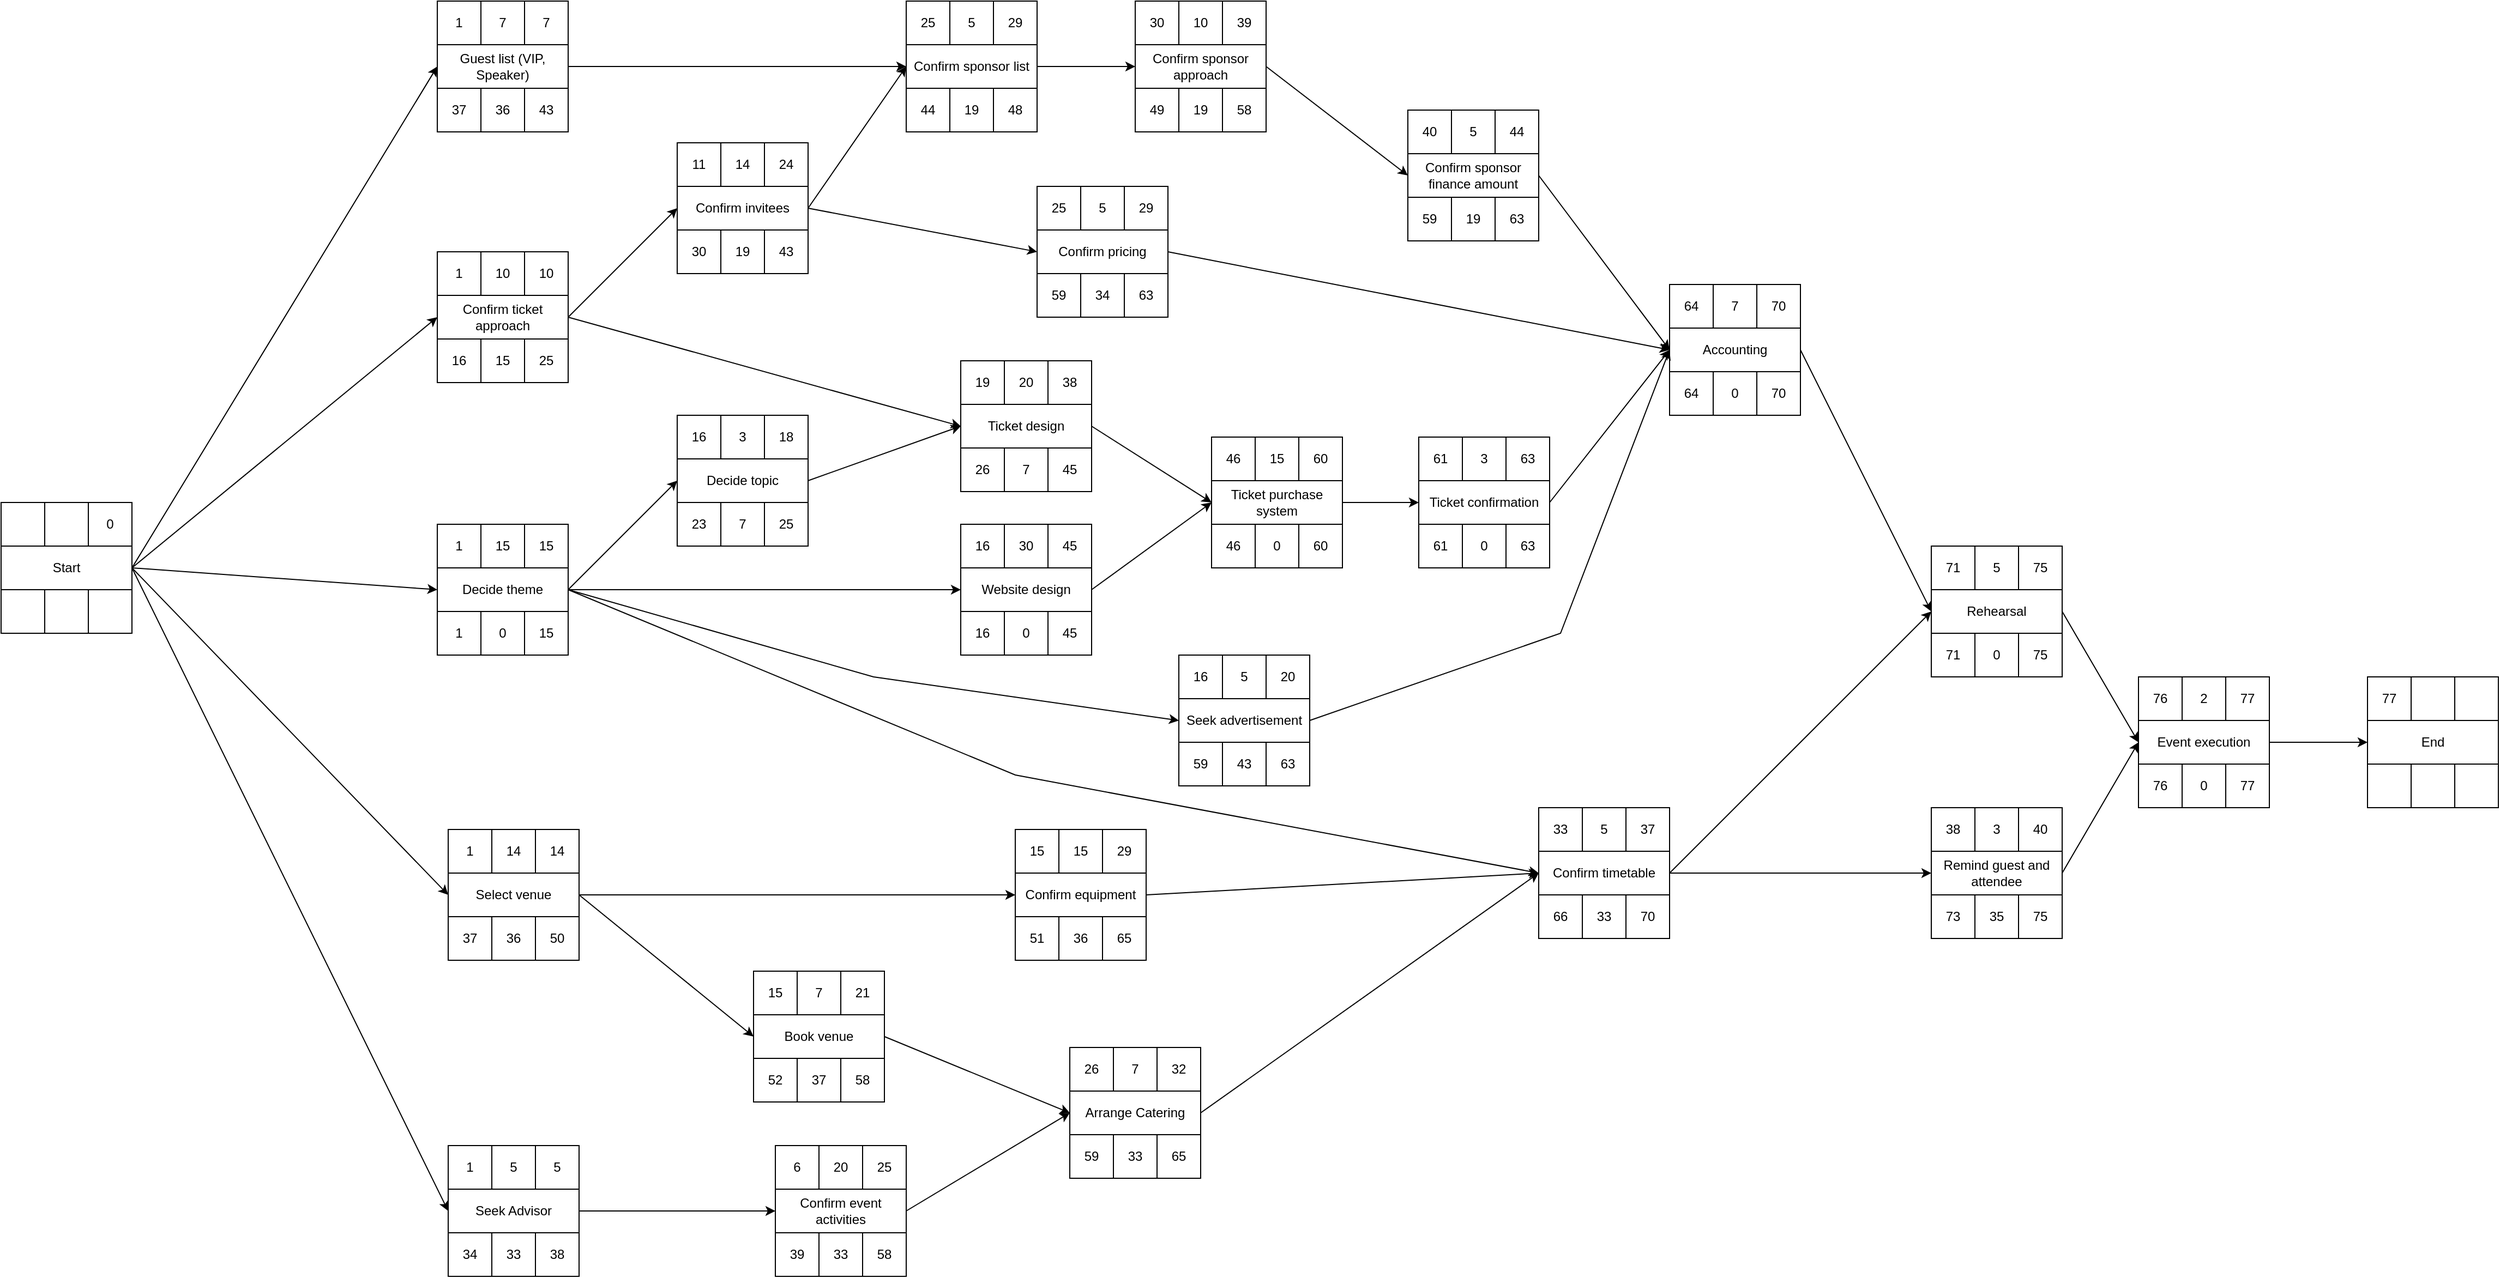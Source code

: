 <mxfile version="20.8.23" type="github">
  <diagram id="3evrlDD-PLkobOGhZaE4" name="Page-1">
    <mxGraphModel dx="1588" dy="1000" grid="1" gridSize="10" guides="1" tooltips="1" connect="1" arrows="1" fold="1" page="1" pageScale="1" pageWidth="2339" pageHeight="3300" math="0" shadow="0">
      <root>
        <mxCell id="0" />
        <mxCell id="1" parent="0" />
        <mxCell id="mj7qbIFF3RwB0fHBzB_O-56" value="" style="rounded=0;whiteSpace=wrap;html=1;" parent="1" vertex="1">
          <mxGeometry x="30" y="480" width="40" height="40" as="geometry" />
        </mxCell>
        <mxCell id="mj7qbIFF3RwB0fHBzB_O-57" value="" style="rounded=0;whiteSpace=wrap;html=1;" parent="1" vertex="1">
          <mxGeometry x="70" y="480" width="40" height="40" as="geometry" />
        </mxCell>
        <mxCell id="mj7qbIFF3RwB0fHBzB_O-58" value="0" style="rounded=0;whiteSpace=wrap;html=1;" parent="1" vertex="1">
          <mxGeometry x="110" y="480" width="40" height="40" as="geometry" />
        </mxCell>
        <mxCell id="mj7qbIFF3RwB0fHBzB_O-59" value="" style="rounded=0;whiteSpace=wrap;html=1;" parent="1" vertex="1">
          <mxGeometry x="30" y="560" width="40" height="40" as="geometry" />
        </mxCell>
        <mxCell id="mj7qbIFF3RwB0fHBzB_O-60" value="" style="rounded=0;whiteSpace=wrap;html=1;" parent="1" vertex="1">
          <mxGeometry x="70" y="560" width="40" height="40" as="geometry" />
        </mxCell>
        <mxCell id="mj7qbIFF3RwB0fHBzB_O-61" value="" style="rounded=0;whiteSpace=wrap;html=1;" parent="1" vertex="1">
          <mxGeometry x="110" y="560" width="40" height="40" as="geometry" />
        </mxCell>
        <mxCell id="mj7qbIFF3RwB0fHBzB_O-62" value="Start" style="rounded=0;whiteSpace=wrap;html=1;" parent="1" vertex="1">
          <mxGeometry x="30" y="520" width="120" height="40" as="geometry" />
        </mxCell>
        <mxCell id="mj7qbIFF3RwB0fHBzB_O-63" value="1" style="rounded=0;whiteSpace=wrap;html=1;" parent="1" vertex="1">
          <mxGeometry x="430" y="20" width="40" height="40" as="geometry" />
        </mxCell>
        <mxCell id="mj7qbIFF3RwB0fHBzB_O-64" value="7" style="rounded=0;whiteSpace=wrap;html=1;" parent="1" vertex="1">
          <mxGeometry x="470" y="20" width="40" height="40" as="geometry" />
        </mxCell>
        <mxCell id="mj7qbIFF3RwB0fHBzB_O-65" value="7" style="rounded=0;whiteSpace=wrap;html=1;" parent="1" vertex="1">
          <mxGeometry x="510" y="20" width="40" height="40" as="geometry" />
        </mxCell>
        <mxCell id="mj7qbIFF3RwB0fHBzB_O-66" value="37" style="rounded=0;whiteSpace=wrap;html=1;" parent="1" vertex="1">
          <mxGeometry x="430" y="100" width="40" height="40" as="geometry" />
        </mxCell>
        <mxCell id="mj7qbIFF3RwB0fHBzB_O-67" value="36" style="rounded=0;whiteSpace=wrap;html=1;" parent="1" vertex="1">
          <mxGeometry x="470" y="100" width="40" height="40" as="geometry" />
        </mxCell>
        <mxCell id="mj7qbIFF3RwB0fHBzB_O-68" value="43" style="rounded=0;whiteSpace=wrap;html=1;" parent="1" vertex="1">
          <mxGeometry x="510" y="100" width="40" height="40" as="geometry" />
        </mxCell>
        <mxCell id="mj7qbIFF3RwB0fHBzB_O-69" value="Guest list (VIP, Speaker)" style="rounded=0;whiteSpace=wrap;html=1;" parent="1" vertex="1">
          <mxGeometry x="430" y="60" width="120" height="40" as="geometry" />
        </mxCell>
        <mxCell id="mj7qbIFF3RwB0fHBzB_O-71" value="1" style="rounded=0;whiteSpace=wrap;html=1;" parent="1" vertex="1">
          <mxGeometry x="440" y="1070" width="40" height="40" as="geometry" />
        </mxCell>
        <mxCell id="mj7qbIFF3RwB0fHBzB_O-72" value="5" style="rounded=0;whiteSpace=wrap;html=1;" parent="1" vertex="1">
          <mxGeometry x="480" y="1070" width="40" height="40" as="geometry" />
        </mxCell>
        <mxCell id="mj7qbIFF3RwB0fHBzB_O-73" value="5" style="rounded=0;whiteSpace=wrap;html=1;" parent="1" vertex="1">
          <mxGeometry x="520" y="1070" width="40" height="40" as="geometry" />
        </mxCell>
        <mxCell id="mj7qbIFF3RwB0fHBzB_O-74" value="34" style="rounded=0;whiteSpace=wrap;html=1;" parent="1" vertex="1">
          <mxGeometry x="440" y="1150" width="40" height="40" as="geometry" />
        </mxCell>
        <mxCell id="mj7qbIFF3RwB0fHBzB_O-75" value="33" style="rounded=0;whiteSpace=wrap;html=1;" parent="1" vertex="1">
          <mxGeometry x="480" y="1150" width="40" height="40" as="geometry" />
        </mxCell>
        <mxCell id="mj7qbIFF3RwB0fHBzB_O-76" value="38" style="rounded=0;whiteSpace=wrap;html=1;" parent="1" vertex="1">
          <mxGeometry x="520" y="1150" width="40" height="40" as="geometry" />
        </mxCell>
        <mxCell id="mj7qbIFF3RwB0fHBzB_O-77" value="Seek Advisor" style="rounded=0;whiteSpace=wrap;html=1;" parent="1" vertex="1">
          <mxGeometry x="440" y="1110" width="120" height="40" as="geometry" />
        </mxCell>
        <mxCell id="mj7qbIFF3RwB0fHBzB_O-78" value="1" style="rounded=0;whiteSpace=wrap;html=1;" parent="1" vertex="1">
          <mxGeometry x="430" y="250" width="40" height="40" as="geometry" />
        </mxCell>
        <mxCell id="mj7qbIFF3RwB0fHBzB_O-79" value="10" style="rounded=0;whiteSpace=wrap;html=1;" parent="1" vertex="1">
          <mxGeometry x="470" y="250" width="40" height="40" as="geometry" />
        </mxCell>
        <mxCell id="mj7qbIFF3RwB0fHBzB_O-80" value="10" style="rounded=0;whiteSpace=wrap;html=1;" parent="1" vertex="1">
          <mxGeometry x="510" y="250" width="40" height="40" as="geometry" />
        </mxCell>
        <mxCell id="mj7qbIFF3RwB0fHBzB_O-81" value="16" style="rounded=0;whiteSpace=wrap;html=1;" parent="1" vertex="1">
          <mxGeometry x="430" y="330" width="40" height="40" as="geometry" />
        </mxCell>
        <mxCell id="mj7qbIFF3RwB0fHBzB_O-82" value="15" style="rounded=0;whiteSpace=wrap;html=1;" parent="1" vertex="1">
          <mxGeometry x="470" y="330" width="40" height="40" as="geometry" />
        </mxCell>
        <mxCell id="mj7qbIFF3RwB0fHBzB_O-83" value="25" style="rounded=0;whiteSpace=wrap;html=1;" parent="1" vertex="1">
          <mxGeometry x="510" y="330" width="40" height="40" as="geometry" />
        </mxCell>
        <mxCell id="mj7qbIFF3RwB0fHBzB_O-84" value="Confirm ticket approach" style="rounded=0;whiteSpace=wrap;html=1;" parent="1" vertex="1">
          <mxGeometry x="430" y="290" width="120" height="40" as="geometry" />
        </mxCell>
        <mxCell id="mj7qbIFF3RwB0fHBzB_O-85" value="1" style="rounded=0;whiteSpace=wrap;html=1;" parent="1" vertex="1">
          <mxGeometry x="430" y="500" width="40" height="40" as="geometry" />
        </mxCell>
        <mxCell id="mj7qbIFF3RwB0fHBzB_O-86" value="15" style="rounded=0;whiteSpace=wrap;html=1;" parent="1" vertex="1">
          <mxGeometry x="470" y="500" width="40" height="40" as="geometry" />
        </mxCell>
        <mxCell id="mj7qbIFF3RwB0fHBzB_O-87" value="15" style="rounded=0;whiteSpace=wrap;html=1;" parent="1" vertex="1">
          <mxGeometry x="510" y="500" width="40" height="40" as="geometry" />
        </mxCell>
        <mxCell id="mj7qbIFF3RwB0fHBzB_O-88" value="1" style="rounded=0;whiteSpace=wrap;html=1;" parent="1" vertex="1">
          <mxGeometry x="430" y="580" width="40" height="40" as="geometry" />
        </mxCell>
        <mxCell id="mj7qbIFF3RwB0fHBzB_O-89" value="0" style="rounded=0;whiteSpace=wrap;html=1;" parent="1" vertex="1">
          <mxGeometry x="470" y="580" width="40" height="40" as="geometry" />
        </mxCell>
        <mxCell id="mj7qbIFF3RwB0fHBzB_O-90" value="15" style="rounded=0;whiteSpace=wrap;html=1;" parent="1" vertex="1">
          <mxGeometry x="510" y="580" width="40" height="40" as="geometry" />
        </mxCell>
        <mxCell id="mj7qbIFF3RwB0fHBzB_O-91" value="Decide theme" style="rounded=0;whiteSpace=wrap;html=1;" parent="1" vertex="1">
          <mxGeometry x="430" y="540" width="120" height="40" as="geometry" />
        </mxCell>
        <mxCell id="mj7qbIFF3RwB0fHBzB_O-92" value="1" style="rounded=0;whiteSpace=wrap;html=1;" parent="1" vertex="1">
          <mxGeometry x="440" y="780" width="40" height="40" as="geometry" />
        </mxCell>
        <mxCell id="mj7qbIFF3RwB0fHBzB_O-93" value="14" style="rounded=0;whiteSpace=wrap;html=1;" parent="1" vertex="1">
          <mxGeometry x="480" y="780" width="40" height="40" as="geometry" />
        </mxCell>
        <mxCell id="mj7qbIFF3RwB0fHBzB_O-94" value="14" style="rounded=0;whiteSpace=wrap;html=1;" parent="1" vertex="1">
          <mxGeometry x="520" y="780" width="40" height="40" as="geometry" />
        </mxCell>
        <mxCell id="mj7qbIFF3RwB0fHBzB_O-95" value="37" style="rounded=0;whiteSpace=wrap;html=1;" parent="1" vertex="1">
          <mxGeometry x="440" y="860" width="40" height="40" as="geometry" />
        </mxCell>
        <mxCell id="mj7qbIFF3RwB0fHBzB_O-96" value="36" style="rounded=0;whiteSpace=wrap;html=1;" parent="1" vertex="1">
          <mxGeometry x="480" y="860" width="40" height="40" as="geometry" />
        </mxCell>
        <mxCell id="mj7qbIFF3RwB0fHBzB_O-97" value="50" style="rounded=0;whiteSpace=wrap;html=1;" parent="1" vertex="1">
          <mxGeometry x="520" y="860" width="40" height="40" as="geometry" />
        </mxCell>
        <mxCell id="mj7qbIFF3RwB0fHBzB_O-98" value="Select venue" style="rounded=0;whiteSpace=wrap;html=1;" parent="1" vertex="1">
          <mxGeometry x="440" y="820" width="120" height="40" as="geometry" />
        </mxCell>
        <mxCell id="mj7qbIFF3RwB0fHBzB_O-99" value="15" style="rounded=0;whiteSpace=wrap;html=1;" parent="1" vertex="1">
          <mxGeometry x="720" y="910" width="40" height="40" as="geometry" />
        </mxCell>
        <mxCell id="mj7qbIFF3RwB0fHBzB_O-100" value="7" style="rounded=0;whiteSpace=wrap;html=1;" parent="1" vertex="1">
          <mxGeometry x="760" y="910" width="40" height="40" as="geometry" />
        </mxCell>
        <mxCell id="mj7qbIFF3RwB0fHBzB_O-101" value="21" style="rounded=0;whiteSpace=wrap;html=1;" parent="1" vertex="1">
          <mxGeometry x="800" y="910" width="40" height="40" as="geometry" />
        </mxCell>
        <mxCell id="mj7qbIFF3RwB0fHBzB_O-102" value="52" style="rounded=0;whiteSpace=wrap;html=1;" parent="1" vertex="1">
          <mxGeometry x="720" y="990" width="40" height="40" as="geometry" />
        </mxCell>
        <mxCell id="mj7qbIFF3RwB0fHBzB_O-103" value="37" style="rounded=0;whiteSpace=wrap;html=1;" parent="1" vertex="1">
          <mxGeometry x="760" y="990" width="40" height="40" as="geometry" />
        </mxCell>
        <mxCell id="mj7qbIFF3RwB0fHBzB_O-104" value="58" style="rounded=0;whiteSpace=wrap;html=1;" parent="1" vertex="1">
          <mxGeometry x="800" y="990" width="40" height="40" as="geometry" />
        </mxCell>
        <mxCell id="mj7qbIFF3RwB0fHBzB_O-105" value="Book venue" style="rounded=0;whiteSpace=wrap;html=1;" parent="1" vertex="1">
          <mxGeometry x="720" y="950" width="120" height="40" as="geometry" />
        </mxCell>
        <mxCell id="mj7qbIFF3RwB0fHBzB_O-113" value="25" style="rounded=0;whiteSpace=wrap;html=1;" parent="1" vertex="1">
          <mxGeometry x="860" y="20" width="40" height="40" as="geometry" />
        </mxCell>
        <mxCell id="mj7qbIFF3RwB0fHBzB_O-114" value="5" style="rounded=0;whiteSpace=wrap;html=1;" parent="1" vertex="1">
          <mxGeometry x="900" y="20" width="40" height="40" as="geometry" />
        </mxCell>
        <mxCell id="mj7qbIFF3RwB0fHBzB_O-115" value="29" style="rounded=0;whiteSpace=wrap;html=1;" parent="1" vertex="1">
          <mxGeometry x="940" y="20" width="40" height="40" as="geometry" />
        </mxCell>
        <mxCell id="mj7qbIFF3RwB0fHBzB_O-116" value="44" style="rounded=0;whiteSpace=wrap;html=1;" parent="1" vertex="1">
          <mxGeometry x="860" y="100" width="40" height="40" as="geometry" />
        </mxCell>
        <mxCell id="mj7qbIFF3RwB0fHBzB_O-117" value="19" style="rounded=0;whiteSpace=wrap;html=1;" parent="1" vertex="1">
          <mxGeometry x="900" y="100" width="40" height="40" as="geometry" />
        </mxCell>
        <mxCell id="mj7qbIFF3RwB0fHBzB_O-118" value="48" style="rounded=0;whiteSpace=wrap;html=1;" parent="1" vertex="1">
          <mxGeometry x="940" y="100" width="40" height="40" as="geometry" />
        </mxCell>
        <mxCell id="mj7qbIFF3RwB0fHBzB_O-119" value="Confirm sponsor list" style="rounded=0;whiteSpace=wrap;html=1;" parent="1" vertex="1">
          <mxGeometry x="860" y="60" width="120" height="40" as="geometry" />
        </mxCell>
        <mxCell id="mj7qbIFF3RwB0fHBzB_O-121" value="" style="endArrow=classic;html=1;rounded=0;entryX=0;entryY=0.5;entryDx=0;entryDy=0;exitX=1;exitY=0.5;exitDx=0;exitDy=0;" parent="1" source="mj7qbIFF3RwB0fHBzB_O-62" target="mj7qbIFF3RwB0fHBzB_O-84" edge="1">
          <mxGeometry width="50" height="50" relative="1" as="geometry">
            <mxPoint x="260" y="490" as="sourcePoint" />
            <mxPoint x="310" y="440" as="targetPoint" />
          </mxGeometry>
        </mxCell>
        <mxCell id="mj7qbIFF3RwB0fHBzB_O-124" value="" style="endArrow=classic;html=1;rounded=0;entryX=0;entryY=0.5;entryDx=0;entryDy=0;exitX=1;exitY=0.5;exitDx=0;exitDy=0;" parent="1" source="mj7qbIFF3RwB0fHBzB_O-62" target="mj7qbIFF3RwB0fHBzB_O-98" edge="1">
          <mxGeometry width="50" height="50" relative="1" as="geometry">
            <mxPoint x="300" y="520" as="sourcePoint" />
            <mxPoint x="410" y="600" as="targetPoint" />
          </mxGeometry>
        </mxCell>
        <mxCell id="mj7qbIFF3RwB0fHBzB_O-125" value="11" style="rounded=0;whiteSpace=wrap;html=1;" parent="1" vertex="1">
          <mxGeometry x="650" y="150" width="40" height="40" as="geometry" />
        </mxCell>
        <mxCell id="mj7qbIFF3RwB0fHBzB_O-126" value="14" style="rounded=0;whiteSpace=wrap;html=1;" parent="1" vertex="1">
          <mxGeometry x="690" y="150" width="40" height="40" as="geometry" />
        </mxCell>
        <mxCell id="mj7qbIFF3RwB0fHBzB_O-127" value="24" style="rounded=0;whiteSpace=wrap;html=1;" parent="1" vertex="1">
          <mxGeometry x="730" y="150" width="40" height="40" as="geometry" />
        </mxCell>
        <mxCell id="mj7qbIFF3RwB0fHBzB_O-128" value="30" style="rounded=0;whiteSpace=wrap;html=1;" parent="1" vertex="1">
          <mxGeometry x="650" y="230" width="40" height="40" as="geometry" />
        </mxCell>
        <mxCell id="mj7qbIFF3RwB0fHBzB_O-129" value="19" style="rounded=0;whiteSpace=wrap;html=1;" parent="1" vertex="1">
          <mxGeometry x="690" y="230" width="40" height="40" as="geometry" />
        </mxCell>
        <mxCell id="mj7qbIFF3RwB0fHBzB_O-130" value="43" style="rounded=0;whiteSpace=wrap;html=1;" parent="1" vertex="1">
          <mxGeometry x="730" y="230" width="40" height="40" as="geometry" />
        </mxCell>
        <mxCell id="mj7qbIFF3RwB0fHBzB_O-131" value="Confirm invitees" style="rounded=0;whiteSpace=wrap;html=1;" parent="1" vertex="1">
          <mxGeometry x="650" y="190" width="120" height="40" as="geometry" />
        </mxCell>
        <mxCell id="mj7qbIFF3RwB0fHBzB_O-132" value="16" style="rounded=0;whiteSpace=wrap;html=1;" parent="1" vertex="1">
          <mxGeometry x="650" y="400" width="40" height="40" as="geometry" />
        </mxCell>
        <mxCell id="mj7qbIFF3RwB0fHBzB_O-133" value="3" style="rounded=0;whiteSpace=wrap;html=1;" parent="1" vertex="1">
          <mxGeometry x="690" y="400" width="40" height="40" as="geometry" />
        </mxCell>
        <mxCell id="mj7qbIFF3RwB0fHBzB_O-134" value="18" style="rounded=0;whiteSpace=wrap;html=1;" parent="1" vertex="1">
          <mxGeometry x="730" y="400" width="40" height="40" as="geometry" />
        </mxCell>
        <mxCell id="mj7qbIFF3RwB0fHBzB_O-135" value="23" style="rounded=0;whiteSpace=wrap;html=1;" parent="1" vertex="1">
          <mxGeometry x="650" y="480" width="40" height="40" as="geometry" />
        </mxCell>
        <mxCell id="mj7qbIFF3RwB0fHBzB_O-136" value="7" style="rounded=0;whiteSpace=wrap;html=1;" parent="1" vertex="1">
          <mxGeometry x="690" y="480" width="40" height="40" as="geometry" />
        </mxCell>
        <mxCell id="mj7qbIFF3RwB0fHBzB_O-137" value="25" style="rounded=0;whiteSpace=wrap;html=1;" parent="1" vertex="1">
          <mxGeometry x="730" y="480" width="40" height="40" as="geometry" />
        </mxCell>
        <mxCell id="mj7qbIFF3RwB0fHBzB_O-138" value="Decide topic" style="rounded=0;whiteSpace=wrap;html=1;" parent="1" vertex="1">
          <mxGeometry x="650" y="440" width="120" height="40" as="geometry" />
        </mxCell>
        <mxCell id="mj7qbIFF3RwB0fHBzB_O-139" value="6" style="rounded=0;whiteSpace=wrap;html=1;" parent="1" vertex="1">
          <mxGeometry x="740" y="1070" width="40" height="40" as="geometry" />
        </mxCell>
        <mxCell id="mj7qbIFF3RwB0fHBzB_O-140" value="20" style="rounded=0;whiteSpace=wrap;html=1;" parent="1" vertex="1">
          <mxGeometry x="780" y="1070" width="40" height="40" as="geometry" />
        </mxCell>
        <mxCell id="mj7qbIFF3RwB0fHBzB_O-146" value="" style="edgeStyle=orthogonalEdgeStyle;rounded=0;orthogonalLoop=1;jettySize=auto;html=1;" parent="1" source="mj7qbIFF3RwB0fHBzB_O-141" target="mj7qbIFF3RwB0fHBzB_O-144" edge="1">
          <mxGeometry relative="1" as="geometry" />
        </mxCell>
        <mxCell id="mj7qbIFF3RwB0fHBzB_O-141" value="25" style="rounded=0;whiteSpace=wrap;html=1;" parent="1" vertex="1">
          <mxGeometry x="820" y="1070" width="40" height="40" as="geometry" />
        </mxCell>
        <mxCell id="mj7qbIFF3RwB0fHBzB_O-142" value="39" style="rounded=0;whiteSpace=wrap;html=1;" parent="1" vertex="1">
          <mxGeometry x="740" y="1150" width="40" height="40" as="geometry" />
        </mxCell>
        <mxCell id="mj7qbIFF3RwB0fHBzB_O-143" value="33" style="rounded=0;whiteSpace=wrap;html=1;" parent="1" vertex="1">
          <mxGeometry x="780" y="1150" width="40" height="40" as="geometry" />
        </mxCell>
        <mxCell id="mj7qbIFF3RwB0fHBzB_O-144" value="58" style="rounded=0;whiteSpace=wrap;html=1;" parent="1" vertex="1">
          <mxGeometry x="820" y="1150" width="40" height="40" as="geometry" />
        </mxCell>
        <mxCell id="mj7qbIFF3RwB0fHBzB_O-145" value="Confirm event activities" style="rounded=0;whiteSpace=wrap;html=1;" parent="1" vertex="1">
          <mxGeometry x="740" y="1110" width="120" height="40" as="geometry" />
        </mxCell>
        <mxCell id="mj7qbIFF3RwB0fHBzB_O-148" value="" style="endArrow=classic;html=1;rounded=0;exitX=1;exitY=0.5;exitDx=0;exitDy=0;entryX=0;entryY=0.5;entryDx=0;entryDy=0;" parent="1" source="mj7qbIFF3RwB0fHBzB_O-84" target="mj7qbIFF3RwB0fHBzB_O-131" edge="1">
          <mxGeometry width="50" height="50" relative="1" as="geometry">
            <mxPoint x="610" y="420" as="sourcePoint" />
            <mxPoint x="660" y="370" as="targetPoint" />
          </mxGeometry>
        </mxCell>
        <mxCell id="mj7qbIFF3RwB0fHBzB_O-152" value="25" style="rounded=0;whiteSpace=wrap;html=1;" parent="1" vertex="1">
          <mxGeometry x="980" y="190" width="40" height="40" as="geometry" />
        </mxCell>
        <mxCell id="mj7qbIFF3RwB0fHBzB_O-153" value="5" style="rounded=0;whiteSpace=wrap;html=1;" parent="1" vertex="1">
          <mxGeometry x="1020" y="190" width="40" height="40" as="geometry" />
        </mxCell>
        <mxCell id="mj7qbIFF3RwB0fHBzB_O-154" value="29" style="rounded=0;whiteSpace=wrap;html=1;" parent="1" vertex="1">
          <mxGeometry x="1060" y="190" width="40" height="40" as="geometry" />
        </mxCell>
        <mxCell id="mj7qbIFF3RwB0fHBzB_O-155" value="59" style="rounded=0;whiteSpace=wrap;html=1;" parent="1" vertex="1">
          <mxGeometry x="980" y="270" width="40" height="40" as="geometry" />
        </mxCell>
        <mxCell id="mj7qbIFF3RwB0fHBzB_O-156" value="34" style="rounded=0;whiteSpace=wrap;html=1;" parent="1" vertex="1">
          <mxGeometry x="1020" y="270" width="40" height="40" as="geometry" />
        </mxCell>
        <mxCell id="mj7qbIFF3RwB0fHBzB_O-157" value="63" style="rounded=0;whiteSpace=wrap;html=1;" parent="1" vertex="1">
          <mxGeometry x="1060" y="270" width="40" height="40" as="geometry" />
        </mxCell>
        <mxCell id="mj7qbIFF3RwB0fHBzB_O-158" value="Confirm pricing" style="rounded=0;whiteSpace=wrap;html=1;" parent="1" vertex="1">
          <mxGeometry x="980" y="230" width="120" height="40" as="geometry" />
        </mxCell>
        <mxCell id="mj7qbIFF3RwB0fHBzB_O-159" value="19" style="rounded=0;whiteSpace=wrap;html=1;" parent="1" vertex="1">
          <mxGeometry x="910" y="350" width="40" height="40" as="geometry" />
        </mxCell>
        <mxCell id="mj7qbIFF3RwB0fHBzB_O-160" value="20" style="rounded=0;whiteSpace=wrap;html=1;" parent="1" vertex="1">
          <mxGeometry x="950" y="350" width="40" height="40" as="geometry" />
        </mxCell>
        <mxCell id="mj7qbIFF3RwB0fHBzB_O-161" value="38" style="rounded=0;whiteSpace=wrap;html=1;" parent="1" vertex="1">
          <mxGeometry x="990" y="350" width="40" height="40" as="geometry" />
        </mxCell>
        <mxCell id="mj7qbIFF3RwB0fHBzB_O-162" value="26" style="rounded=0;whiteSpace=wrap;html=1;" parent="1" vertex="1">
          <mxGeometry x="910" y="430" width="40" height="40" as="geometry" />
        </mxCell>
        <mxCell id="mj7qbIFF3RwB0fHBzB_O-163" value="7" style="rounded=0;whiteSpace=wrap;html=1;" parent="1" vertex="1">
          <mxGeometry x="950" y="430" width="40" height="40" as="geometry" />
        </mxCell>
        <mxCell id="mj7qbIFF3RwB0fHBzB_O-164" value="45" style="rounded=0;whiteSpace=wrap;html=1;" parent="1" vertex="1">
          <mxGeometry x="990" y="430" width="40" height="40" as="geometry" />
        </mxCell>
        <mxCell id="mj7qbIFF3RwB0fHBzB_O-165" value="Ticket design" style="rounded=0;whiteSpace=wrap;html=1;" parent="1" vertex="1">
          <mxGeometry x="910" y="390" width="120" height="40" as="geometry" />
        </mxCell>
        <mxCell id="mj7qbIFF3RwB0fHBzB_O-166" value="15" style="rounded=0;whiteSpace=wrap;html=1;" parent="1" vertex="1">
          <mxGeometry x="960" y="780" width="40" height="40" as="geometry" />
        </mxCell>
        <mxCell id="mj7qbIFF3RwB0fHBzB_O-167" value="15" style="rounded=0;whiteSpace=wrap;html=1;" parent="1" vertex="1">
          <mxGeometry x="1000" y="780" width="40" height="40" as="geometry" />
        </mxCell>
        <mxCell id="mj7qbIFF3RwB0fHBzB_O-168" value="29" style="rounded=0;whiteSpace=wrap;html=1;" parent="1" vertex="1">
          <mxGeometry x="1040" y="780" width="40" height="40" as="geometry" />
        </mxCell>
        <mxCell id="mj7qbIFF3RwB0fHBzB_O-169" value="51" style="rounded=0;whiteSpace=wrap;html=1;" parent="1" vertex="1">
          <mxGeometry x="960" y="860" width="40" height="40" as="geometry" />
        </mxCell>
        <mxCell id="mj7qbIFF3RwB0fHBzB_O-170" value="36" style="rounded=0;whiteSpace=wrap;html=1;" parent="1" vertex="1">
          <mxGeometry x="1000" y="860" width="40" height="40" as="geometry" />
        </mxCell>
        <mxCell id="mj7qbIFF3RwB0fHBzB_O-171" value="65" style="rounded=0;whiteSpace=wrap;html=1;" parent="1" vertex="1">
          <mxGeometry x="1040" y="860" width="40" height="40" as="geometry" />
        </mxCell>
        <mxCell id="mj7qbIFF3RwB0fHBzB_O-172" value="Confirm equipment" style="rounded=0;whiteSpace=wrap;html=1;" parent="1" vertex="1">
          <mxGeometry x="960" y="820" width="120" height="40" as="geometry" />
        </mxCell>
        <mxCell id="mj7qbIFF3RwB0fHBzB_O-173" value="" style="endArrow=classic;html=1;rounded=0;exitX=1;exitY=0.5;exitDx=0;exitDy=0;entryX=0;entryY=0.5;entryDx=0;entryDy=0;" parent="1" source="mj7qbIFF3RwB0fHBzB_O-131" target="mj7qbIFF3RwB0fHBzB_O-158" edge="1">
          <mxGeometry width="50" height="50" relative="1" as="geometry">
            <mxPoint x="860" y="650" as="sourcePoint" />
            <mxPoint x="910" y="600" as="targetPoint" />
          </mxGeometry>
        </mxCell>
        <mxCell id="mj7qbIFF3RwB0fHBzB_O-177" value="30" style="rounded=0;whiteSpace=wrap;html=1;" parent="1" vertex="1">
          <mxGeometry x="1070" y="20" width="40" height="40" as="geometry" />
        </mxCell>
        <mxCell id="mj7qbIFF3RwB0fHBzB_O-178" value="10" style="rounded=0;whiteSpace=wrap;html=1;" parent="1" vertex="1">
          <mxGeometry x="1110" y="20" width="40" height="40" as="geometry" />
        </mxCell>
        <mxCell id="mj7qbIFF3RwB0fHBzB_O-179" value="39" style="rounded=0;whiteSpace=wrap;html=1;" parent="1" vertex="1">
          <mxGeometry x="1150" y="20" width="40" height="40" as="geometry" />
        </mxCell>
        <mxCell id="mj7qbIFF3RwB0fHBzB_O-180" value="49" style="rounded=0;whiteSpace=wrap;html=1;" parent="1" vertex="1">
          <mxGeometry x="1070" y="100" width="40" height="40" as="geometry" />
        </mxCell>
        <mxCell id="mj7qbIFF3RwB0fHBzB_O-181" value="19" style="rounded=0;whiteSpace=wrap;html=1;" parent="1" vertex="1">
          <mxGeometry x="1110" y="100" width="40" height="40" as="geometry" />
        </mxCell>
        <mxCell id="mj7qbIFF3RwB0fHBzB_O-182" value="58" style="rounded=0;whiteSpace=wrap;html=1;" parent="1" vertex="1">
          <mxGeometry x="1150" y="100" width="40" height="40" as="geometry" />
        </mxCell>
        <mxCell id="mj7qbIFF3RwB0fHBzB_O-183" value="Confirm sponsor approach" style="rounded=0;whiteSpace=wrap;html=1;" parent="1" vertex="1">
          <mxGeometry x="1070" y="60" width="120" height="40" as="geometry" />
        </mxCell>
        <mxCell id="mj7qbIFF3RwB0fHBzB_O-185" value="" style="endArrow=classic;html=1;rounded=0;entryX=0;entryY=0.5;entryDx=0;entryDy=0;exitX=1;exitY=0.5;exitDx=0;exitDy=0;" parent="1" source="mj7qbIFF3RwB0fHBzB_O-145" target="mj7qbIFF3RwB0fHBzB_O-199" edge="1">
          <mxGeometry width="50" height="50" relative="1" as="geometry">
            <mxPoint x="1030" y="760" as="sourcePoint" />
            <mxPoint x="1100" y="620" as="targetPoint" />
          </mxGeometry>
        </mxCell>
        <mxCell id="mj7qbIFF3RwB0fHBzB_O-186" value="40" style="rounded=0;whiteSpace=wrap;html=1;" parent="1" vertex="1">
          <mxGeometry x="1320" y="120" width="40" height="40" as="geometry" />
        </mxCell>
        <mxCell id="mj7qbIFF3RwB0fHBzB_O-187" value="5" style="rounded=0;whiteSpace=wrap;html=1;" parent="1" vertex="1">
          <mxGeometry x="1360" y="120" width="40" height="40" as="geometry" />
        </mxCell>
        <mxCell id="mj7qbIFF3RwB0fHBzB_O-188" value="44" style="rounded=0;whiteSpace=wrap;html=1;" parent="1" vertex="1">
          <mxGeometry x="1400" y="120" width="40" height="40" as="geometry" />
        </mxCell>
        <mxCell id="mj7qbIFF3RwB0fHBzB_O-189" value="59" style="rounded=0;whiteSpace=wrap;html=1;" parent="1" vertex="1">
          <mxGeometry x="1320" y="200" width="40" height="40" as="geometry" />
        </mxCell>
        <mxCell id="mj7qbIFF3RwB0fHBzB_O-190" value="19" style="rounded=0;whiteSpace=wrap;html=1;" parent="1" vertex="1">
          <mxGeometry x="1360" y="200" width="40" height="40" as="geometry" />
        </mxCell>
        <mxCell id="mj7qbIFF3RwB0fHBzB_O-191" value="63" style="rounded=0;whiteSpace=wrap;html=1;" parent="1" vertex="1">
          <mxGeometry x="1400" y="200" width="40" height="40" as="geometry" />
        </mxCell>
        <mxCell id="mj7qbIFF3RwB0fHBzB_O-192" value="Confirm sponsor finance amount" style="rounded=0;whiteSpace=wrap;html=1;" parent="1" vertex="1">
          <mxGeometry x="1320" y="160" width="120" height="40" as="geometry" />
        </mxCell>
        <mxCell id="mj7qbIFF3RwB0fHBzB_O-193" value="26" style="rounded=0;whiteSpace=wrap;html=1;" parent="1" vertex="1">
          <mxGeometry x="1010" y="980" width="40" height="40" as="geometry" />
        </mxCell>
        <mxCell id="mj7qbIFF3RwB0fHBzB_O-194" value="7" style="rounded=0;whiteSpace=wrap;html=1;" parent="1" vertex="1">
          <mxGeometry x="1050" y="980" width="40" height="40" as="geometry" />
        </mxCell>
        <mxCell id="mj7qbIFF3RwB0fHBzB_O-195" value="32" style="rounded=0;whiteSpace=wrap;html=1;" parent="1" vertex="1">
          <mxGeometry x="1090" y="980" width="40" height="40" as="geometry" />
        </mxCell>
        <mxCell id="mj7qbIFF3RwB0fHBzB_O-196" value="59" style="rounded=0;whiteSpace=wrap;html=1;" parent="1" vertex="1">
          <mxGeometry x="1010" y="1060" width="40" height="40" as="geometry" />
        </mxCell>
        <mxCell id="mj7qbIFF3RwB0fHBzB_O-197" value="33" style="rounded=0;whiteSpace=wrap;html=1;" parent="1" vertex="1">
          <mxGeometry x="1050" y="1060" width="40" height="40" as="geometry" />
        </mxCell>
        <mxCell id="mj7qbIFF3RwB0fHBzB_O-198" value="65" style="rounded=0;whiteSpace=wrap;html=1;" parent="1" vertex="1">
          <mxGeometry x="1090" y="1060" width="40" height="40" as="geometry" />
        </mxCell>
        <mxCell id="mj7qbIFF3RwB0fHBzB_O-199" value="Arrange Catering" style="rounded=0;whiteSpace=wrap;html=1;" parent="1" vertex="1">
          <mxGeometry x="1010" y="1020" width="120" height="40" as="geometry" />
        </mxCell>
        <mxCell id="mj7qbIFF3RwB0fHBzB_O-200" value="61" style="rounded=0;whiteSpace=wrap;html=1;" parent="1" vertex="1">
          <mxGeometry x="1330" y="420" width="40" height="40" as="geometry" />
        </mxCell>
        <mxCell id="mj7qbIFF3RwB0fHBzB_O-201" value="3" style="rounded=0;whiteSpace=wrap;html=1;" parent="1" vertex="1">
          <mxGeometry x="1370" y="420" width="40" height="40" as="geometry" />
        </mxCell>
        <mxCell id="mj7qbIFF3RwB0fHBzB_O-202" value="63" style="rounded=0;whiteSpace=wrap;html=1;" parent="1" vertex="1">
          <mxGeometry x="1410" y="420" width="40" height="40" as="geometry" />
        </mxCell>
        <mxCell id="mj7qbIFF3RwB0fHBzB_O-203" value="61" style="rounded=0;whiteSpace=wrap;html=1;" parent="1" vertex="1">
          <mxGeometry x="1330" y="500" width="40" height="40" as="geometry" />
        </mxCell>
        <mxCell id="mj7qbIFF3RwB0fHBzB_O-204" value="0" style="rounded=0;whiteSpace=wrap;html=1;" parent="1" vertex="1">
          <mxGeometry x="1370" y="500" width="40" height="40" as="geometry" />
        </mxCell>
        <mxCell id="mj7qbIFF3RwB0fHBzB_O-205" value="63" style="rounded=0;whiteSpace=wrap;html=1;" parent="1" vertex="1">
          <mxGeometry x="1410" y="500" width="40" height="40" as="geometry" />
        </mxCell>
        <mxCell id="mj7qbIFF3RwB0fHBzB_O-206" value="Ticket confirmation" style="rounded=0;whiteSpace=wrap;html=1;" parent="1" vertex="1">
          <mxGeometry x="1330" y="460" width="120" height="40" as="geometry" />
        </mxCell>
        <mxCell id="mj7qbIFF3RwB0fHBzB_O-210" value="" style="endArrow=classic;html=1;rounded=0;exitX=1;exitY=0.5;exitDx=0;exitDy=0;entryX=0;entryY=0.5;entryDx=0;entryDy=0;" parent="1" source="mj7qbIFF3RwB0fHBzB_O-105" target="mj7qbIFF3RwB0fHBzB_O-199" edge="1">
          <mxGeometry width="50" height="50" relative="1" as="geometry">
            <mxPoint x="1090" y="730" as="sourcePoint" />
            <mxPoint x="1140" y="680" as="targetPoint" />
          </mxGeometry>
        </mxCell>
        <mxCell id="mj7qbIFF3RwB0fHBzB_O-211" value="33" style="rounded=0;whiteSpace=wrap;html=1;" parent="1" vertex="1">
          <mxGeometry x="1440" y="760" width="40" height="40" as="geometry" />
        </mxCell>
        <mxCell id="mj7qbIFF3RwB0fHBzB_O-212" value="5" style="rounded=0;whiteSpace=wrap;html=1;" parent="1" vertex="1">
          <mxGeometry x="1480" y="760" width="40" height="40" as="geometry" />
        </mxCell>
        <mxCell id="mj7qbIFF3RwB0fHBzB_O-213" value="37" style="rounded=0;whiteSpace=wrap;html=1;" parent="1" vertex="1">
          <mxGeometry x="1520" y="760" width="40" height="40" as="geometry" />
        </mxCell>
        <mxCell id="mj7qbIFF3RwB0fHBzB_O-214" value="66" style="rounded=0;whiteSpace=wrap;html=1;" parent="1" vertex="1">
          <mxGeometry x="1440" y="840" width="40" height="40" as="geometry" />
        </mxCell>
        <mxCell id="mj7qbIFF3RwB0fHBzB_O-215" value="33" style="rounded=0;whiteSpace=wrap;html=1;" parent="1" vertex="1">
          <mxGeometry x="1480" y="840" width="40" height="40" as="geometry" />
        </mxCell>
        <mxCell id="mj7qbIFF3RwB0fHBzB_O-216" value="70" style="rounded=0;whiteSpace=wrap;html=1;" parent="1" vertex="1">
          <mxGeometry x="1520" y="840" width="40" height="40" as="geometry" />
        </mxCell>
        <mxCell id="mj7qbIFF3RwB0fHBzB_O-217" value="Confirm timetable" style="rounded=0;whiteSpace=wrap;html=1;" parent="1" vertex="1">
          <mxGeometry x="1440" y="800" width="120" height="40" as="geometry" />
        </mxCell>
        <mxCell id="mj7qbIFF3RwB0fHBzB_O-222" value="46" style="rounded=0;whiteSpace=wrap;html=1;" parent="1" vertex="1">
          <mxGeometry x="1140" y="420" width="40" height="40" as="geometry" />
        </mxCell>
        <mxCell id="mj7qbIFF3RwB0fHBzB_O-223" value="15" style="rounded=0;whiteSpace=wrap;html=1;" parent="1" vertex="1">
          <mxGeometry x="1180" y="420" width="40" height="40" as="geometry" />
        </mxCell>
        <mxCell id="mj7qbIFF3RwB0fHBzB_O-224" value="60" style="rounded=0;whiteSpace=wrap;html=1;" parent="1" vertex="1">
          <mxGeometry x="1220" y="420" width="40" height="40" as="geometry" />
        </mxCell>
        <mxCell id="mj7qbIFF3RwB0fHBzB_O-225" value="46" style="rounded=0;whiteSpace=wrap;html=1;" parent="1" vertex="1">
          <mxGeometry x="1140" y="500" width="40" height="40" as="geometry" />
        </mxCell>
        <mxCell id="mj7qbIFF3RwB0fHBzB_O-226" value="0" style="rounded=0;whiteSpace=wrap;html=1;" parent="1" vertex="1">
          <mxGeometry x="1180" y="500" width="40" height="40" as="geometry" />
        </mxCell>
        <mxCell id="mj7qbIFF3RwB0fHBzB_O-227" value="60" style="rounded=0;whiteSpace=wrap;html=1;" parent="1" vertex="1">
          <mxGeometry x="1220" y="500" width="40" height="40" as="geometry" />
        </mxCell>
        <mxCell id="mj7qbIFF3RwB0fHBzB_O-228" value="Ticket purchase system" style="rounded=0;whiteSpace=wrap;html=1;" parent="1" vertex="1">
          <mxGeometry x="1140" y="460" width="120" height="40" as="geometry" />
        </mxCell>
        <mxCell id="mj7qbIFF3RwB0fHBzB_O-231" value="64" style="rounded=0;whiteSpace=wrap;html=1;" parent="1" vertex="1">
          <mxGeometry x="1560" y="280" width="40" height="40" as="geometry" />
        </mxCell>
        <mxCell id="mj7qbIFF3RwB0fHBzB_O-232" value="7" style="rounded=0;whiteSpace=wrap;html=1;" parent="1" vertex="1">
          <mxGeometry x="1600" y="280" width="40" height="40" as="geometry" />
        </mxCell>
        <mxCell id="mj7qbIFF3RwB0fHBzB_O-233" value="70" style="rounded=0;whiteSpace=wrap;html=1;" parent="1" vertex="1">
          <mxGeometry x="1640" y="280" width="40" height="40" as="geometry" />
        </mxCell>
        <mxCell id="mj7qbIFF3RwB0fHBzB_O-234" value="64" style="rounded=0;whiteSpace=wrap;html=1;" parent="1" vertex="1">
          <mxGeometry x="1560" y="360" width="40" height="40" as="geometry" />
        </mxCell>
        <mxCell id="mj7qbIFF3RwB0fHBzB_O-235" value="0" style="rounded=0;whiteSpace=wrap;html=1;" parent="1" vertex="1">
          <mxGeometry x="1600" y="360" width="40" height="40" as="geometry" />
        </mxCell>
        <mxCell id="mj7qbIFF3RwB0fHBzB_O-236" value="70" style="rounded=0;whiteSpace=wrap;html=1;" parent="1" vertex="1">
          <mxGeometry x="1640" y="360" width="40" height="40" as="geometry" />
        </mxCell>
        <mxCell id="mj7qbIFF3RwB0fHBzB_O-237" value="Accounting" style="rounded=0;whiteSpace=wrap;html=1;" parent="1" vertex="1">
          <mxGeometry x="1560" y="320" width="120" height="40" as="geometry" />
        </mxCell>
        <mxCell id="mj7qbIFF3RwB0fHBzB_O-240" value="38" style="rounded=0;whiteSpace=wrap;html=1;" parent="1" vertex="1">
          <mxGeometry x="1800" y="760" width="40" height="40" as="geometry" />
        </mxCell>
        <mxCell id="mj7qbIFF3RwB0fHBzB_O-241" value="3" style="rounded=0;whiteSpace=wrap;html=1;" parent="1" vertex="1">
          <mxGeometry x="1840" y="760" width="40" height="40" as="geometry" />
        </mxCell>
        <mxCell id="mj7qbIFF3RwB0fHBzB_O-242" value="40" style="rounded=0;whiteSpace=wrap;html=1;" parent="1" vertex="1">
          <mxGeometry x="1880" y="760" width="40" height="40" as="geometry" />
        </mxCell>
        <mxCell id="mj7qbIFF3RwB0fHBzB_O-243" value="73" style="rounded=0;whiteSpace=wrap;html=1;" parent="1" vertex="1">
          <mxGeometry x="1800" y="840" width="40" height="40" as="geometry" />
        </mxCell>
        <mxCell id="mj7qbIFF3RwB0fHBzB_O-244" value="35" style="rounded=0;whiteSpace=wrap;html=1;" parent="1" vertex="1">
          <mxGeometry x="1840" y="840" width="40" height="40" as="geometry" />
        </mxCell>
        <mxCell id="mj7qbIFF3RwB0fHBzB_O-245" value="75" style="rounded=0;whiteSpace=wrap;html=1;" parent="1" vertex="1">
          <mxGeometry x="1880" y="840" width="40" height="40" as="geometry" />
        </mxCell>
        <mxCell id="mj7qbIFF3RwB0fHBzB_O-246" value="Remind guest and attendee" style="rounded=0;whiteSpace=wrap;html=1;" parent="1" vertex="1">
          <mxGeometry x="1800" y="800" width="120" height="40" as="geometry" />
        </mxCell>
        <mxCell id="mj7qbIFF3RwB0fHBzB_O-248" value="71" style="rounded=0;whiteSpace=wrap;html=1;" parent="1" vertex="1">
          <mxGeometry x="1800" y="520" width="40" height="40" as="geometry" />
        </mxCell>
        <mxCell id="mj7qbIFF3RwB0fHBzB_O-249" value="5" style="rounded=0;whiteSpace=wrap;html=1;" parent="1" vertex="1">
          <mxGeometry x="1840" y="520" width="40" height="40" as="geometry" />
        </mxCell>
        <mxCell id="mj7qbIFF3RwB0fHBzB_O-250" value="75" style="rounded=0;whiteSpace=wrap;html=1;" parent="1" vertex="1">
          <mxGeometry x="1880" y="520" width="40" height="40" as="geometry" />
        </mxCell>
        <mxCell id="mj7qbIFF3RwB0fHBzB_O-251" value="71" style="rounded=0;whiteSpace=wrap;html=1;" parent="1" vertex="1">
          <mxGeometry x="1800" y="600" width="40" height="40" as="geometry" />
        </mxCell>
        <mxCell id="mj7qbIFF3RwB0fHBzB_O-252" value="0" style="rounded=0;whiteSpace=wrap;html=1;" parent="1" vertex="1">
          <mxGeometry x="1840" y="600" width="40" height="40" as="geometry" />
        </mxCell>
        <mxCell id="mj7qbIFF3RwB0fHBzB_O-253" value="75" style="rounded=0;whiteSpace=wrap;html=1;" parent="1" vertex="1">
          <mxGeometry x="1880" y="600" width="40" height="40" as="geometry" />
        </mxCell>
        <mxCell id="mj7qbIFF3RwB0fHBzB_O-254" value="Rehearsal" style="rounded=0;whiteSpace=wrap;html=1;" parent="1" vertex="1">
          <mxGeometry x="1800" y="560" width="120" height="40" as="geometry" />
        </mxCell>
        <mxCell id="mj7qbIFF3RwB0fHBzB_O-257" value="77" style="rounded=0;whiteSpace=wrap;html=1;" parent="1" vertex="1">
          <mxGeometry x="2200" y="640" width="40" height="40" as="geometry" />
        </mxCell>
        <mxCell id="mj7qbIFF3RwB0fHBzB_O-258" value="" style="rounded=0;whiteSpace=wrap;html=1;" parent="1" vertex="1">
          <mxGeometry x="2240" y="640" width="40" height="40" as="geometry" />
        </mxCell>
        <mxCell id="mj7qbIFF3RwB0fHBzB_O-259" value="" style="rounded=0;whiteSpace=wrap;html=1;" parent="1" vertex="1">
          <mxGeometry x="2280" y="640" width="40" height="40" as="geometry" />
        </mxCell>
        <mxCell id="mj7qbIFF3RwB0fHBzB_O-260" value="" style="rounded=0;whiteSpace=wrap;html=1;" parent="1" vertex="1">
          <mxGeometry x="2200" y="720" width="40" height="40" as="geometry" />
        </mxCell>
        <mxCell id="mj7qbIFF3RwB0fHBzB_O-261" value="" style="rounded=0;whiteSpace=wrap;html=1;" parent="1" vertex="1">
          <mxGeometry x="2240" y="720" width="40" height="40" as="geometry" />
        </mxCell>
        <mxCell id="mj7qbIFF3RwB0fHBzB_O-262" value="" style="rounded=0;whiteSpace=wrap;html=1;" parent="1" vertex="1">
          <mxGeometry x="2280" y="720" width="40" height="40" as="geometry" />
        </mxCell>
        <mxCell id="mj7qbIFF3RwB0fHBzB_O-263" value="End" style="rounded=0;whiteSpace=wrap;html=1;" parent="1" vertex="1">
          <mxGeometry x="2200" y="680" width="120" height="40" as="geometry" />
        </mxCell>
        <mxCell id="mj7qbIFF3RwB0fHBzB_O-264" value="16" style="rounded=0;whiteSpace=wrap;html=1;" parent="1" vertex="1">
          <mxGeometry x="910" y="500" width="40" height="40" as="geometry" />
        </mxCell>
        <mxCell id="mj7qbIFF3RwB0fHBzB_O-265" value="30" style="rounded=0;whiteSpace=wrap;html=1;" parent="1" vertex="1">
          <mxGeometry x="950" y="500" width="40" height="40" as="geometry" />
        </mxCell>
        <mxCell id="mj7qbIFF3RwB0fHBzB_O-266" value="45" style="rounded=0;whiteSpace=wrap;html=1;" parent="1" vertex="1">
          <mxGeometry x="990" y="500" width="40" height="40" as="geometry" />
        </mxCell>
        <mxCell id="mj7qbIFF3RwB0fHBzB_O-267" value="16" style="rounded=0;whiteSpace=wrap;html=1;" parent="1" vertex="1">
          <mxGeometry x="910" y="580" width="40" height="40" as="geometry" />
        </mxCell>
        <mxCell id="mj7qbIFF3RwB0fHBzB_O-268" value="0" style="rounded=0;whiteSpace=wrap;html=1;" parent="1" vertex="1">
          <mxGeometry x="950" y="580" width="40" height="40" as="geometry" />
        </mxCell>
        <mxCell id="mj7qbIFF3RwB0fHBzB_O-269" value="45" style="rounded=0;whiteSpace=wrap;html=1;" parent="1" vertex="1">
          <mxGeometry x="990" y="580" width="40" height="40" as="geometry" />
        </mxCell>
        <mxCell id="mj7qbIFF3RwB0fHBzB_O-270" value="Website design" style="rounded=0;whiteSpace=wrap;html=1;" parent="1" vertex="1">
          <mxGeometry x="910" y="540" width="120" height="40" as="geometry" />
        </mxCell>
        <mxCell id="PRpQMdakRr3eCeEu8JPB-1" value="16" style="rounded=0;whiteSpace=wrap;html=1;" vertex="1" parent="1">
          <mxGeometry x="1110" y="620" width="40" height="40" as="geometry" />
        </mxCell>
        <mxCell id="PRpQMdakRr3eCeEu8JPB-2" value="5" style="rounded=0;whiteSpace=wrap;html=1;" vertex="1" parent="1">
          <mxGeometry x="1150" y="620" width="40" height="40" as="geometry" />
        </mxCell>
        <mxCell id="PRpQMdakRr3eCeEu8JPB-3" value="20" style="rounded=0;whiteSpace=wrap;html=1;" vertex="1" parent="1">
          <mxGeometry x="1190" y="620" width="40" height="40" as="geometry" />
        </mxCell>
        <mxCell id="PRpQMdakRr3eCeEu8JPB-4" value="59" style="rounded=0;whiteSpace=wrap;html=1;" vertex="1" parent="1">
          <mxGeometry x="1110" y="700" width="40" height="40" as="geometry" />
        </mxCell>
        <mxCell id="PRpQMdakRr3eCeEu8JPB-5" value="43" style="rounded=0;whiteSpace=wrap;html=1;" vertex="1" parent="1">
          <mxGeometry x="1150" y="700" width="40" height="40" as="geometry" />
        </mxCell>
        <mxCell id="PRpQMdakRr3eCeEu8JPB-6" value="63" style="rounded=0;whiteSpace=wrap;html=1;" vertex="1" parent="1">
          <mxGeometry x="1190" y="700" width="40" height="40" as="geometry" />
        </mxCell>
        <mxCell id="PRpQMdakRr3eCeEu8JPB-7" value="Seek advertisement" style="rounded=0;whiteSpace=wrap;html=1;" vertex="1" parent="1">
          <mxGeometry x="1110" y="660" width="120" height="40" as="geometry" />
        </mxCell>
        <mxCell id="PRpQMdakRr3eCeEu8JPB-8" value="" style="endArrow=classic;html=1;rounded=0;entryX=0;entryY=0.5;entryDx=0;entryDy=0;exitX=1;exitY=0.5;exitDx=0;exitDy=0;" edge="1" parent="1" source="mj7qbIFF3RwB0fHBzB_O-158" target="mj7qbIFF3RwB0fHBzB_O-237">
          <mxGeometry width="50" height="50" relative="1" as="geometry">
            <mxPoint x="940" y="470" as="sourcePoint" />
            <mxPoint x="990" y="420" as="targetPoint" />
          </mxGeometry>
        </mxCell>
        <mxCell id="PRpQMdakRr3eCeEu8JPB-10" value="" style="endArrow=classic;html=1;rounded=0;exitX=1;exitY=0.5;exitDx=0;exitDy=0;entryX=0;entryY=0.5;entryDx=0;entryDy=0;" edge="1" parent="1" source="mj7qbIFF3RwB0fHBzB_O-192" target="mj7qbIFF3RwB0fHBzB_O-237">
          <mxGeometry width="50" height="50" relative="1" as="geometry">
            <mxPoint x="1180" y="570" as="sourcePoint" />
            <mxPoint x="1230" y="520" as="targetPoint" />
          </mxGeometry>
        </mxCell>
        <mxCell id="PRpQMdakRr3eCeEu8JPB-11" value="" style="endArrow=classic;html=1;rounded=0;entryX=0;entryY=0.5;entryDx=0;entryDy=0;exitX=1;exitY=0.5;exitDx=0;exitDy=0;" edge="1" parent="1" source="mj7qbIFF3RwB0fHBzB_O-206" target="mj7qbIFF3RwB0fHBzB_O-237">
          <mxGeometry width="50" height="50" relative="1" as="geometry">
            <mxPoint x="940" y="470" as="sourcePoint" />
            <mxPoint x="990" y="420" as="targetPoint" />
          </mxGeometry>
        </mxCell>
        <mxCell id="PRpQMdakRr3eCeEu8JPB-13" value="" style="endArrow=classic;html=1;rounded=0;entryX=0;entryY=0.5;entryDx=0;entryDy=0;exitX=1;exitY=0.5;exitDx=0;exitDy=0;" edge="1" parent="1" source="mj7qbIFF3RwB0fHBzB_O-131" target="mj7qbIFF3RwB0fHBzB_O-119">
          <mxGeometry width="50" height="50" relative="1" as="geometry">
            <mxPoint x="610" y="470" as="sourcePoint" />
            <mxPoint x="660" y="420" as="targetPoint" />
          </mxGeometry>
        </mxCell>
        <mxCell id="PRpQMdakRr3eCeEu8JPB-14" value="" style="endArrow=classic;html=1;rounded=0;entryX=0;entryY=0.5;entryDx=0;entryDy=0;exitX=1;exitY=0.5;exitDx=0;exitDy=0;" edge="1" parent="1" source="mj7qbIFF3RwB0fHBzB_O-69" target="mj7qbIFF3RwB0fHBzB_O-119">
          <mxGeometry width="50" height="50" relative="1" as="geometry">
            <mxPoint x="610" y="410" as="sourcePoint" />
            <mxPoint x="660" y="360" as="targetPoint" />
          </mxGeometry>
        </mxCell>
        <mxCell id="PRpQMdakRr3eCeEu8JPB-15" value="" style="endArrow=classic;html=1;rounded=0;entryX=0;entryY=0.5;entryDx=0;entryDy=0;exitX=1;exitY=0.5;exitDx=0;exitDy=0;" edge="1" parent="1" source="mj7qbIFF3RwB0fHBzB_O-119" target="mj7qbIFF3RwB0fHBzB_O-183">
          <mxGeometry width="50" height="50" relative="1" as="geometry">
            <mxPoint x="610" y="410" as="sourcePoint" />
            <mxPoint x="660" y="360" as="targetPoint" />
          </mxGeometry>
        </mxCell>
        <mxCell id="PRpQMdakRr3eCeEu8JPB-16" value="" style="endArrow=classic;html=1;rounded=0;entryX=0;entryY=0.5;entryDx=0;entryDy=0;exitX=1;exitY=0.5;exitDx=0;exitDy=0;" edge="1" parent="1" source="mj7qbIFF3RwB0fHBzB_O-183" target="mj7qbIFF3RwB0fHBzB_O-192">
          <mxGeometry width="50" height="50" relative="1" as="geometry">
            <mxPoint x="1340" y="410" as="sourcePoint" />
            <mxPoint x="1390" y="360" as="targetPoint" />
          </mxGeometry>
        </mxCell>
        <mxCell id="PRpQMdakRr3eCeEu8JPB-17" value="" style="endArrow=classic;html=1;rounded=0;entryX=0;entryY=0.5;entryDx=0;entryDy=0;exitX=1;exitY=0.5;exitDx=0;exitDy=0;" edge="1" parent="1" source="mj7qbIFF3RwB0fHBzB_O-62" target="mj7qbIFF3RwB0fHBzB_O-69">
          <mxGeometry width="50" height="50" relative="1" as="geometry">
            <mxPoint x="470" y="410" as="sourcePoint" />
            <mxPoint x="520" y="360" as="targetPoint" />
          </mxGeometry>
        </mxCell>
        <mxCell id="PRpQMdakRr3eCeEu8JPB-18" value="" style="endArrow=classic;html=1;rounded=0;entryX=0;entryY=0.5;entryDx=0;entryDy=0;exitX=1;exitY=0.5;exitDx=0;exitDy=0;" edge="1" parent="1" source="mj7qbIFF3RwB0fHBzB_O-98" target="mj7qbIFF3RwB0fHBzB_O-105">
          <mxGeometry width="50" height="50" relative="1" as="geometry">
            <mxPoint x="470" y="680" as="sourcePoint" />
            <mxPoint x="520" y="630" as="targetPoint" />
          </mxGeometry>
        </mxCell>
        <mxCell id="PRpQMdakRr3eCeEu8JPB-19" value="" style="endArrow=classic;html=1;rounded=0;exitX=1;exitY=0.5;exitDx=0;exitDy=0;entryX=0;entryY=0.5;entryDx=0;entryDy=0;" edge="1" parent="1" source="mj7qbIFF3RwB0fHBzB_O-62" target="mj7qbIFF3RwB0fHBzB_O-91">
          <mxGeometry width="50" height="50" relative="1" as="geometry">
            <mxPoint x="470" y="550" as="sourcePoint" />
            <mxPoint x="520" y="500" as="targetPoint" />
          </mxGeometry>
        </mxCell>
        <mxCell id="PRpQMdakRr3eCeEu8JPB-20" value="" style="endArrow=classic;html=1;rounded=0;exitX=1;exitY=0.5;exitDx=0;exitDy=0;entryX=0;entryY=0.5;entryDx=0;entryDy=0;" edge="1" parent="1" source="mj7qbIFF3RwB0fHBzB_O-91" target="mj7qbIFF3RwB0fHBzB_O-138">
          <mxGeometry width="50" height="50" relative="1" as="geometry">
            <mxPoint x="470" y="550" as="sourcePoint" />
            <mxPoint x="520" y="500" as="targetPoint" />
          </mxGeometry>
        </mxCell>
        <mxCell id="PRpQMdakRr3eCeEu8JPB-21" value="" style="endArrow=classic;html=1;rounded=0;exitX=1;exitY=0.5;exitDx=0;exitDy=0;entryX=0;entryY=0.5;entryDx=0;entryDy=0;" edge="1" parent="1" source="mj7qbIFF3RwB0fHBzB_O-77" target="mj7qbIFF3RwB0fHBzB_O-145">
          <mxGeometry width="50" height="50" relative="1" as="geometry">
            <mxPoint x="830" y="680" as="sourcePoint" />
            <mxPoint x="880" y="630" as="targetPoint" />
          </mxGeometry>
        </mxCell>
        <mxCell id="PRpQMdakRr3eCeEu8JPB-22" value="" style="endArrow=classic;html=1;rounded=0;entryX=0;entryY=0.5;entryDx=0;entryDy=0;exitX=1;exitY=0.5;exitDx=0;exitDy=0;" edge="1" parent="1" source="mj7qbIFF3RwB0fHBzB_O-199" target="mj7qbIFF3RwB0fHBzB_O-217">
          <mxGeometry width="50" height="50" relative="1" as="geometry">
            <mxPoint x="830" y="810" as="sourcePoint" />
            <mxPoint x="880" y="760" as="targetPoint" />
          </mxGeometry>
        </mxCell>
        <mxCell id="PRpQMdakRr3eCeEu8JPB-23" value="" style="endArrow=classic;html=1;rounded=0;exitX=1;exitY=0.5;exitDx=0;exitDy=0;entryX=0;entryY=0.5;entryDx=0;entryDy=0;" edge="1" parent="1" source="mj7qbIFF3RwB0fHBzB_O-91" target="mj7qbIFF3RwB0fHBzB_O-217">
          <mxGeometry width="50" height="50" relative="1" as="geometry">
            <mxPoint x="830" y="810" as="sourcePoint" />
            <mxPoint x="880" y="760" as="targetPoint" />
            <Array as="points">
              <mxPoint x="960" y="730" />
            </Array>
          </mxGeometry>
        </mxCell>
        <mxCell id="PRpQMdakRr3eCeEu8JPB-24" value="" style="endArrow=classic;html=1;rounded=0;exitX=1;exitY=0.5;exitDx=0;exitDy=0;entryX=0;entryY=0.5;entryDx=0;entryDy=0;" edge="1" parent="1" source="mj7qbIFF3RwB0fHBzB_O-172" target="mj7qbIFF3RwB0fHBzB_O-217">
          <mxGeometry width="50" height="50" relative="1" as="geometry">
            <mxPoint x="1210" y="810" as="sourcePoint" />
            <mxPoint x="1260" y="760" as="targetPoint" />
          </mxGeometry>
        </mxCell>
        <mxCell id="PRpQMdakRr3eCeEu8JPB-25" value="" style="endArrow=classic;html=1;rounded=0;exitX=1;exitY=0.5;exitDx=0;exitDy=0;entryX=0;entryY=0.5;entryDx=0;entryDy=0;" edge="1" parent="1" source="mj7qbIFF3RwB0fHBzB_O-98" target="mj7qbIFF3RwB0fHBzB_O-172">
          <mxGeometry width="50" height="50" relative="1" as="geometry">
            <mxPoint x="950" y="810" as="sourcePoint" />
            <mxPoint x="1000" y="760" as="targetPoint" />
          </mxGeometry>
        </mxCell>
        <mxCell id="PRpQMdakRr3eCeEu8JPB-26" value="" style="endArrow=classic;html=1;rounded=0;exitX=1;exitY=0.5;exitDx=0;exitDy=0;entryX=0;entryY=0.5;entryDx=0;entryDy=0;" edge="1" parent="1" source="mj7qbIFF3RwB0fHBzB_O-91" target="mj7qbIFF3RwB0fHBzB_O-270">
          <mxGeometry width="50" height="50" relative="1" as="geometry">
            <mxPoint x="950" y="810" as="sourcePoint" />
            <mxPoint x="1000" y="760" as="targetPoint" />
          </mxGeometry>
        </mxCell>
        <mxCell id="PRpQMdakRr3eCeEu8JPB-27" value="" style="endArrow=classic;html=1;rounded=0;entryX=0;entryY=0.5;entryDx=0;entryDy=0;exitX=1;exitY=0.5;exitDx=0;exitDy=0;" edge="1" parent="1" source="mj7qbIFF3RwB0fHBzB_O-270" target="mj7qbIFF3RwB0fHBzB_O-228">
          <mxGeometry width="50" height="50" relative="1" as="geometry">
            <mxPoint x="950" y="680" as="sourcePoint" />
            <mxPoint x="1000" y="630" as="targetPoint" />
          </mxGeometry>
        </mxCell>
        <mxCell id="PRpQMdakRr3eCeEu8JPB-28" value="" style="endArrow=classic;html=1;rounded=0;exitX=1;exitY=0.5;exitDx=0;exitDy=0;entryX=0;entryY=0.5;entryDx=0;entryDy=0;" edge="1" parent="1" source="mj7qbIFF3RwB0fHBzB_O-165" target="mj7qbIFF3RwB0fHBzB_O-228">
          <mxGeometry width="50" height="50" relative="1" as="geometry">
            <mxPoint x="950" y="680" as="sourcePoint" />
            <mxPoint x="1000" y="630" as="targetPoint" />
          </mxGeometry>
        </mxCell>
        <mxCell id="PRpQMdakRr3eCeEu8JPB-29" value="" style="endArrow=classic;html=1;rounded=0;exitX=1;exitY=0.5;exitDx=0;exitDy=0;entryX=0;entryY=0.5;entryDx=0;entryDy=0;" edge="1" parent="1" source="mj7qbIFF3RwB0fHBzB_O-84" target="mj7qbIFF3RwB0fHBzB_O-165">
          <mxGeometry width="50" height="50" relative="1" as="geometry">
            <mxPoint x="950" y="680" as="sourcePoint" />
            <mxPoint x="1000" y="630" as="targetPoint" />
          </mxGeometry>
        </mxCell>
        <mxCell id="PRpQMdakRr3eCeEu8JPB-30" value="" style="endArrow=classic;html=1;rounded=0;exitX=1;exitY=0.5;exitDx=0;exitDy=0;entryX=0;entryY=0.5;entryDx=0;entryDy=0;" edge="1" parent="1" source="mj7qbIFF3RwB0fHBzB_O-138" target="mj7qbIFF3RwB0fHBzB_O-165">
          <mxGeometry width="50" height="50" relative="1" as="geometry">
            <mxPoint x="950" y="680" as="sourcePoint" />
            <mxPoint x="1000" y="630" as="targetPoint" />
          </mxGeometry>
        </mxCell>
        <mxCell id="PRpQMdakRr3eCeEu8JPB-31" value="" style="endArrow=classic;html=1;rounded=0;entryX=0;entryY=0.5;entryDx=0;entryDy=0;exitX=1;exitY=0.5;exitDx=0;exitDy=0;" edge="1" parent="1" source="mj7qbIFF3RwB0fHBzB_O-237" target="mj7qbIFF3RwB0fHBzB_O-254">
          <mxGeometry width="50" height="50" relative="1" as="geometry">
            <mxPoint x="1440" y="550" as="sourcePoint" />
            <mxPoint x="1490" y="500" as="targetPoint" />
          </mxGeometry>
        </mxCell>
        <mxCell id="PRpQMdakRr3eCeEu8JPB-32" value="" style="endArrow=classic;html=1;rounded=0;entryX=0;entryY=0.5;entryDx=0;entryDy=0;exitX=1;exitY=0.5;exitDx=0;exitDy=0;" edge="1" parent="1" source="mj7qbIFF3RwB0fHBzB_O-217" target="mj7qbIFF3RwB0fHBzB_O-254">
          <mxGeometry width="50" height="50" relative="1" as="geometry">
            <mxPoint x="1580" y="820" as="sourcePoint" />
            <mxPoint x="1490" y="500" as="targetPoint" />
          </mxGeometry>
        </mxCell>
        <mxCell id="PRpQMdakRr3eCeEu8JPB-34" value="" style="endArrow=classic;html=1;rounded=0;entryX=0;entryY=0.5;entryDx=0;entryDy=0;exitX=1;exitY=0.5;exitDx=0;exitDy=0;" edge="1" parent="1" source="mj7qbIFF3RwB0fHBzB_O-91" target="PRpQMdakRr3eCeEu8JPB-7">
          <mxGeometry width="50" height="50" relative="1" as="geometry">
            <mxPoint x="740" y="650" as="sourcePoint" />
            <mxPoint x="990" y="760" as="targetPoint" />
            <Array as="points">
              <mxPoint x="830" y="640" />
            </Array>
          </mxGeometry>
        </mxCell>
        <mxCell id="PRpQMdakRr3eCeEu8JPB-35" value="" style="endArrow=classic;html=1;rounded=0;entryX=0;entryY=0.5;entryDx=0;entryDy=0;exitX=1;exitY=0.5;exitDx=0;exitDy=0;" edge="1" parent="1" source="mj7qbIFF3RwB0fHBzB_O-228" target="mj7qbIFF3RwB0fHBzB_O-206">
          <mxGeometry width="50" height="50" relative="1" as="geometry">
            <mxPoint x="940" y="580" as="sourcePoint" />
            <mxPoint x="990" y="530" as="targetPoint" />
          </mxGeometry>
        </mxCell>
        <mxCell id="PRpQMdakRr3eCeEu8JPB-36" value="" style="endArrow=classic;html=1;rounded=0;exitX=1;exitY=0.5;exitDx=0;exitDy=0;entryX=0;entryY=0.5;entryDx=0;entryDy=0;" edge="1" parent="1" source="mj7qbIFF3RwB0fHBzB_O-217" target="mj7qbIFF3RwB0fHBzB_O-246">
          <mxGeometry width="50" height="50" relative="1" as="geometry">
            <mxPoint x="1490" y="700" as="sourcePoint" />
            <mxPoint x="1540" y="650" as="targetPoint" />
          </mxGeometry>
        </mxCell>
        <mxCell id="PRpQMdakRr3eCeEu8JPB-37" value="76" style="rounded=0;whiteSpace=wrap;html=1;" vertex="1" parent="1">
          <mxGeometry x="1990" y="640" width="40" height="40" as="geometry" />
        </mxCell>
        <mxCell id="PRpQMdakRr3eCeEu8JPB-38" value="2" style="rounded=0;whiteSpace=wrap;html=1;" vertex="1" parent="1">
          <mxGeometry x="2030" y="640" width="40" height="40" as="geometry" />
        </mxCell>
        <mxCell id="PRpQMdakRr3eCeEu8JPB-39" value="77" style="rounded=0;whiteSpace=wrap;html=1;" vertex="1" parent="1">
          <mxGeometry x="2070" y="640" width="40" height="40" as="geometry" />
        </mxCell>
        <mxCell id="PRpQMdakRr3eCeEu8JPB-40" value="76" style="rounded=0;whiteSpace=wrap;html=1;" vertex="1" parent="1">
          <mxGeometry x="1990" y="720" width="40" height="40" as="geometry" />
        </mxCell>
        <mxCell id="PRpQMdakRr3eCeEu8JPB-41" value="0" style="rounded=0;whiteSpace=wrap;html=1;" vertex="1" parent="1">
          <mxGeometry x="2030" y="720" width="40" height="40" as="geometry" />
        </mxCell>
        <mxCell id="PRpQMdakRr3eCeEu8JPB-42" value="77" style="rounded=0;whiteSpace=wrap;html=1;" vertex="1" parent="1">
          <mxGeometry x="2070" y="720" width="40" height="40" as="geometry" />
        </mxCell>
        <mxCell id="PRpQMdakRr3eCeEu8JPB-43" value="Event execution" style="rounded=0;whiteSpace=wrap;html=1;" vertex="1" parent="1">
          <mxGeometry x="1990" y="680" width="120" height="40" as="geometry" />
        </mxCell>
        <mxCell id="PRpQMdakRr3eCeEu8JPB-44" value="" style="endArrow=classic;html=1;rounded=0;entryX=0;entryY=0.5;entryDx=0;entryDy=0;exitX=1;exitY=0.5;exitDx=0;exitDy=0;" edge="1" parent="1" source="mj7qbIFF3RwB0fHBzB_O-254" target="PRpQMdakRr3eCeEu8JPB-43">
          <mxGeometry width="50" height="50" relative="1" as="geometry">
            <mxPoint x="1820" y="810" as="sourcePoint" />
            <mxPoint x="1870" y="760" as="targetPoint" />
          </mxGeometry>
        </mxCell>
        <mxCell id="PRpQMdakRr3eCeEu8JPB-45" value="" style="endArrow=classic;html=1;rounded=0;entryX=0;entryY=0.5;entryDx=0;entryDy=0;exitX=1;exitY=0.5;exitDx=0;exitDy=0;" edge="1" parent="1" source="mj7qbIFF3RwB0fHBzB_O-246" target="PRpQMdakRr3eCeEu8JPB-43">
          <mxGeometry width="50" height="50" relative="1" as="geometry">
            <mxPoint x="1820" y="810" as="sourcePoint" />
            <mxPoint x="1870" y="760" as="targetPoint" />
          </mxGeometry>
        </mxCell>
        <mxCell id="PRpQMdakRr3eCeEu8JPB-47" value="" style="endArrow=classic;html=1;rounded=0;entryX=0;entryY=0.5;entryDx=0;entryDy=0;exitX=1;exitY=0.5;exitDx=0;exitDy=0;" edge="1" parent="1" source="PRpQMdakRr3eCeEu8JPB-43" target="mj7qbIFF3RwB0fHBzB_O-263">
          <mxGeometry width="50" height="50" relative="1" as="geometry">
            <mxPoint x="1820" y="810" as="sourcePoint" />
            <mxPoint x="1870" y="760" as="targetPoint" />
          </mxGeometry>
        </mxCell>
        <mxCell id="PRpQMdakRr3eCeEu8JPB-48" value="" style="endArrow=classic;html=1;rounded=0;exitX=1;exitY=0.5;exitDx=0;exitDy=0;entryX=0;entryY=0.5;entryDx=0;entryDy=0;" edge="1" parent="1" source="PRpQMdakRr3eCeEu8JPB-7" target="mj7qbIFF3RwB0fHBzB_O-237">
          <mxGeometry width="50" height="50" relative="1" as="geometry">
            <mxPoint x="1400" y="590" as="sourcePoint" />
            <mxPoint x="1450" y="540" as="targetPoint" />
            <Array as="points">
              <mxPoint x="1460" y="600" />
            </Array>
          </mxGeometry>
        </mxCell>
        <mxCell id="PRpQMdakRr3eCeEu8JPB-49" value="" style="endArrow=classic;html=1;rounded=0;entryX=0;entryY=0.5;entryDx=0;entryDy=0;exitX=1;exitY=0.5;exitDx=0;exitDy=0;" edge="1" parent="1" source="mj7qbIFF3RwB0fHBzB_O-62" target="mj7qbIFF3RwB0fHBzB_O-77">
          <mxGeometry width="50" height="50" relative="1" as="geometry">
            <mxPoint x="790" y="940" as="sourcePoint" />
            <mxPoint x="840" y="890" as="targetPoint" />
          </mxGeometry>
        </mxCell>
      </root>
    </mxGraphModel>
  </diagram>
</mxfile>
